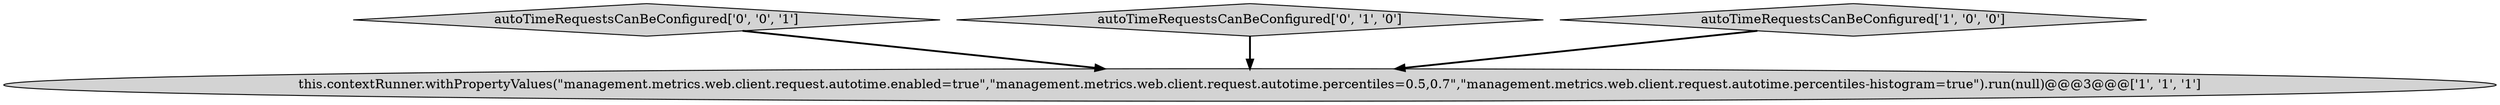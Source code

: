 digraph {
3 [style = filled, label = "autoTimeRequestsCanBeConfigured['0', '0', '1']", fillcolor = lightgray, shape = diamond image = "AAA0AAABBB3BBB"];
2 [style = filled, label = "autoTimeRequestsCanBeConfigured['0', '1', '0']", fillcolor = lightgray, shape = diamond image = "AAA0AAABBB2BBB"];
1 [style = filled, label = "autoTimeRequestsCanBeConfigured['1', '0', '0']", fillcolor = lightgray, shape = diamond image = "AAA0AAABBB1BBB"];
0 [style = filled, label = "this.contextRunner.withPropertyValues(\"management.metrics.web.client.request.autotime.enabled=true\",\"management.metrics.web.client.request.autotime.percentiles=0.5,0.7\",\"management.metrics.web.client.request.autotime.percentiles-histogram=true\").run(null)@@@3@@@['1', '1', '1']", fillcolor = lightgray, shape = ellipse image = "AAA0AAABBB1BBB"];
2->0 [style = bold, label=""];
3->0 [style = bold, label=""];
1->0 [style = bold, label=""];
}

